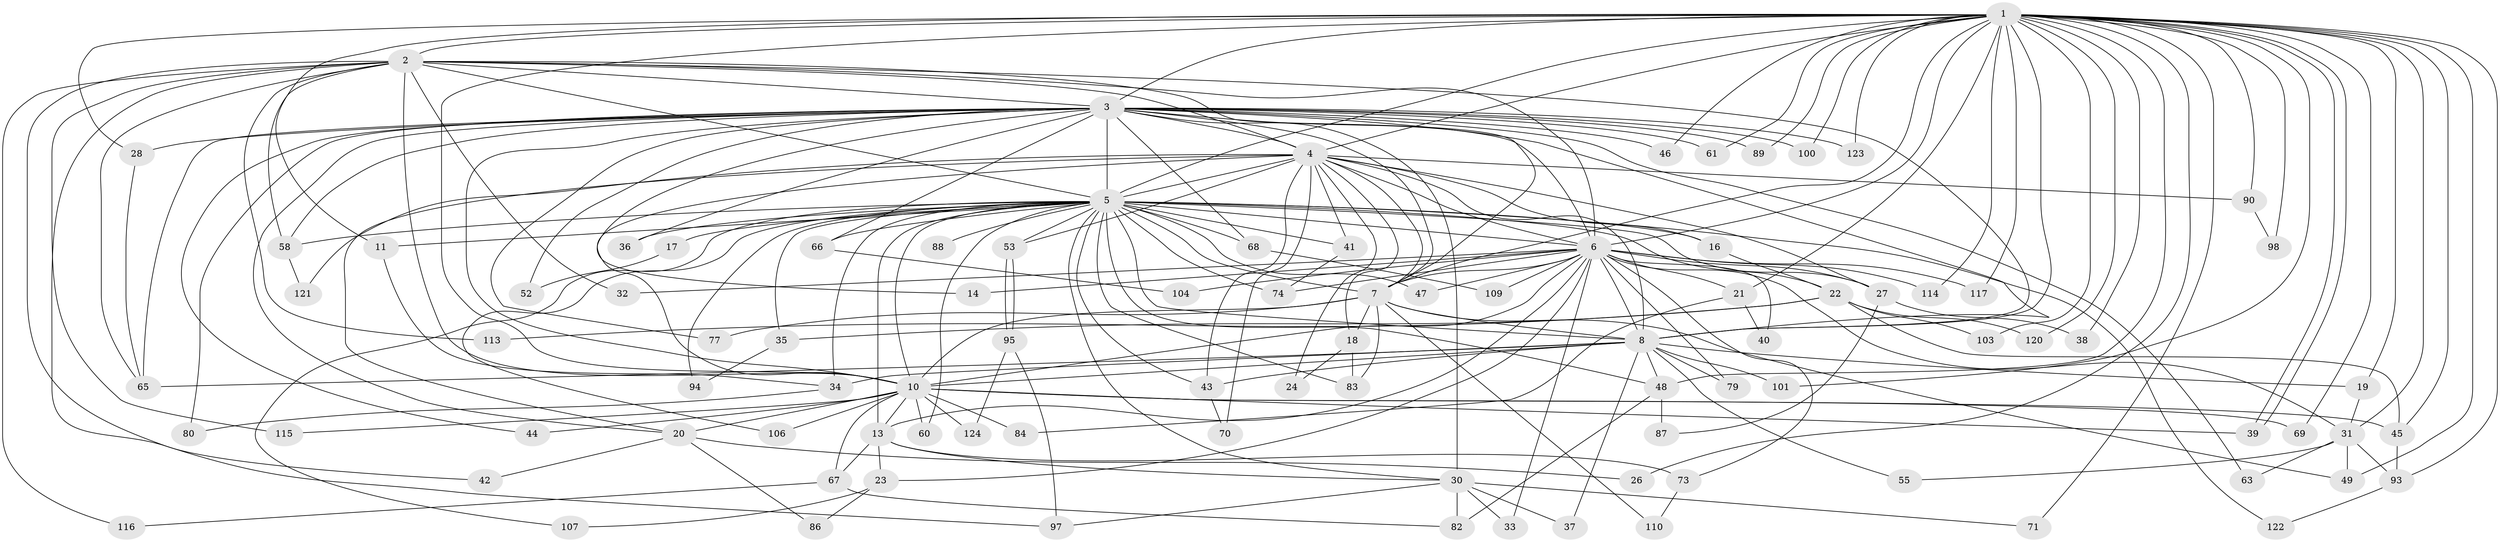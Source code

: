 // original degree distribution, {37: 0.008064516129032258, 18: 0.008064516129032258, 27: 0.016129032258064516, 20: 0.008064516129032258, 28: 0.008064516129032258, 16: 0.008064516129032258, 17: 0.008064516129032258, 22: 0.016129032258064516, 3: 0.25, 4: 0.08064516129032258, 6: 0.024193548387096774, 2: 0.5241935483870968, 7: 0.024193548387096774, 5: 0.016129032258064516}
// Generated by graph-tools (version 1.1) at 2025/41/03/06/25 10:41:44]
// undirected, 94 vertices, 223 edges
graph export_dot {
graph [start="1"]
  node [color=gray90,style=filled];
  1 [super="+78"];
  2 [super="+57"];
  3 [super="+12"];
  4 [super="+81"];
  5 [super="+9"];
  6 [super="+59"];
  7 [super="+64"];
  8 [super="+76"];
  10 [super="+62"];
  11;
  13 [super="+15"];
  14;
  16;
  17;
  18;
  19;
  20 [super="+29"];
  21 [super="+25"];
  22 [super="+54"];
  23;
  24;
  26;
  27 [super="+91"];
  28 [super="+85"];
  30 [super="+56"];
  31 [super="+72"];
  32;
  33;
  34 [super="+92"];
  35;
  36;
  37;
  38;
  39;
  40;
  41;
  42;
  43 [super="+111"];
  44;
  45 [super="+50"];
  46;
  47;
  48 [super="+105"];
  49 [super="+51"];
  52;
  53;
  55;
  58 [super="+102"];
  60;
  61;
  63;
  65;
  66;
  67 [super="+75"];
  68;
  69 [super="+96"];
  70;
  71;
  73;
  74 [super="+119"];
  77;
  79;
  80;
  82 [super="+112"];
  83 [super="+118"];
  84;
  86;
  87;
  88;
  89;
  90;
  93 [super="+99"];
  94;
  95 [super="+108"];
  97;
  98;
  100;
  101;
  103;
  104;
  106;
  107;
  109;
  110;
  113;
  114;
  115;
  116;
  117;
  120;
  121;
  122;
  123;
  124;
  1 -- 2;
  1 -- 3 [weight=2];
  1 -- 4;
  1 -- 5 [weight=3];
  1 -- 6;
  1 -- 7;
  1 -- 8;
  1 -- 10;
  1 -- 11;
  1 -- 19;
  1 -- 21;
  1 -- 26;
  1 -- 28;
  1 -- 31;
  1 -- 38;
  1 -- 39;
  1 -- 39;
  1 -- 45;
  1 -- 46;
  1 -- 49;
  1 -- 61;
  1 -- 69;
  1 -- 71;
  1 -- 89;
  1 -- 90;
  1 -- 100;
  1 -- 101;
  1 -- 103;
  1 -- 114;
  1 -- 117;
  1 -- 120;
  1 -- 123;
  1 -- 98;
  1 -- 93;
  1 -- 48;
  2 -- 3;
  2 -- 4;
  2 -- 5 [weight=2];
  2 -- 6;
  2 -- 7 [weight=2];
  2 -- 8;
  2 -- 10;
  2 -- 32;
  2 -- 42;
  2 -- 58;
  2 -- 65;
  2 -- 97;
  2 -- 113;
  2 -- 115;
  2 -- 116;
  3 -- 4;
  3 -- 5 [weight=2];
  3 -- 6;
  3 -- 7;
  3 -- 8;
  3 -- 10;
  3 -- 14;
  3 -- 28;
  3 -- 30;
  3 -- 36;
  3 -- 44;
  3 -- 46;
  3 -- 61;
  3 -- 63;
  3 -- 65;
  3 -- 66;
  3 -- 68;
  3 -- 77;
  3 -- 80;
  3 -- 89;
  3 -- 100;
  3 -- 123;
  3 -- 20;
  3 -- 52;
  3 -- 58;
  4 -- 5 [weight=2];
  4 -- 6;
  4 -- 7;
  4 -- 8;
  4 -- 10 [weight=2];
  4 -- 16;
  4 -- 18;
  4 -- 24;
  4 -- 41;
  4 -- 43;
  4 -- 53;
  4 -- 70;
  4 -- 90;
  4 -- 121;
  4 -- 27;
  4 -- 20;
  5 -- 6 [weight=2];
  5 -- 7 [weight=3];
  5 -- 8 [weight=2];
  5 -- 10 [weight=2];
  5 -- 11;
  5 -- 13;
  5 -- 17 [weight=2];
  5 -- 22 [weight=2];
  5 -- 35;
  5 -- 41;
  5 -- 43;
  5 -- 48;
  5 -- 53;
  5 -- 58;
  5 -- 83;
  5 -- 88 [weight=2];
  5 -- 94;
  5 -- 106;
  5 -- 66;
  5 -- 68;
  5 -- 74;
  5 -- 16;
  5 -- 27;
  5 -- 36;
  5 -- 107;
  5 -- 47;
  5 -- 122;
  5 -- 60;
  5 -- 34;
  5 -- 30;
  6 -- 7;
  6 -- 8;
  6 -- 10;
  6 -- 13;
  6 -- 14;
  6 -- 21 [weight=2];
  6 -- 23;
  6 -- 27;
  6 -- 31;
  6 -- 32;
  6 -- 33;
  6 -- 40;
  6 -- 47;
  6 -- 73;
  6 -- 79;
  6 -- 104;
  6 -- 109;
  6 -- 114;
  6 -- 117;
  6 -- 74;
  7 -- 8;
  7 -- 10;
  7 -- 18;
  7 -- 77;
  7 -- 110;
  7 -- 83;
  7 -- 49;
  8 -- 10;
  8 -- 19;
  8 -- 34;
  8 -- 37;
  8 -- 48;
  8 -- 55;
  8 -- 101;
  8 -- 65;
  8 -- 79;
  8 -- 43;
  10 -- 20;
  10 -- 44;
  10 -- 60;
  10 -- 67;
  10 -- 69 [weight=2];
  10 -- 84;
  10 -- 106;
  10 -- 115;
  10 -- 124;
  10 -- 39;
  10 -- 45;
  10 -- 13;
  11 -- 34;
  13 -- 23;
  13 -- 30;
  13 -- 73;
  13 -- 67;
  16 -- 22;
  17 -- 52;
  18 -- 24;
  18 -- 83;
  19 -- 31;
  20 -- 26;
  20 -- 42;
  20 -- 86;
  21 -- 40;
  21 -- 84;
  22 -- 35;
  22 -- 45;
  22 -- 103;
  22 -- 113;
  22 -- 120;
  23 -- 86;
  23 -- 107;
  27 -- 38;
  27 -- 87;
  28 -- 65;
  30 -- 33;
  30 -- 37;
  30 -- 71;
  30 -- 82;
  30 -- 97;
  31 -- 49;
  31 -- 55;
  31 -- 63;
  31 -- 93;
  34 -- 80;
  35 -- 94;
  41 -- 74;
  43 -- 70;
  45 -- 93;
  48 -- 87;
  48 -- 82;
  53 -- 95;
  53 -- 95;
  58 -- 121;
  66 -- 104;
  67 -- 82;
  67 -- 116;
  68 -- 109;
  73 -- 110;
  90 -- 98;
  93 -- 122;
  95 -- 97;
  95 -- 124;
}
